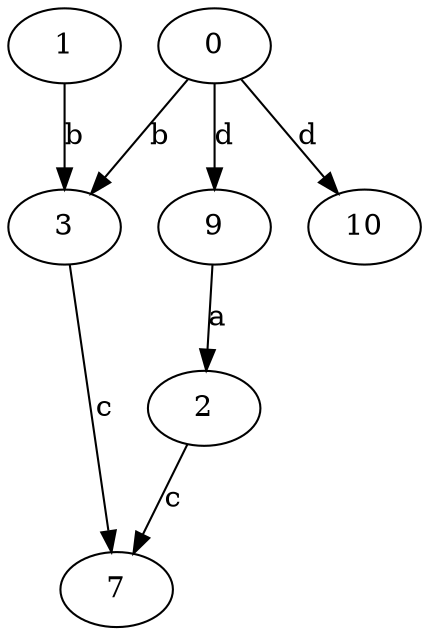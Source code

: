 strict digraph  {
1;
2;
3;
0;
7;
9;
10;
1 -> 3  [label=b];
2 -> 7  [label=c];
3 -> 7  [label=c];
0 -> 3  [label=b];
0 -> 9  [label=d];
0 -> 10  [label=d];
9 -> 2  [label=a];
}
